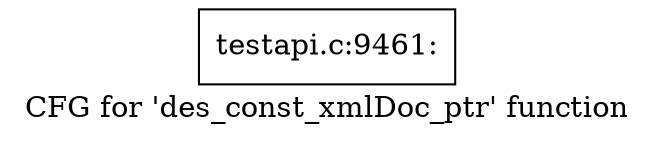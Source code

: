 digraph "CFG for 'des_const_xmlDoc_ptr' function" {
	label="CFG for 'des_const_xmlDoc_ptr' function";

	Node0x45bc110 [shape=record,label="{testapi.c:9461:}"];
}
